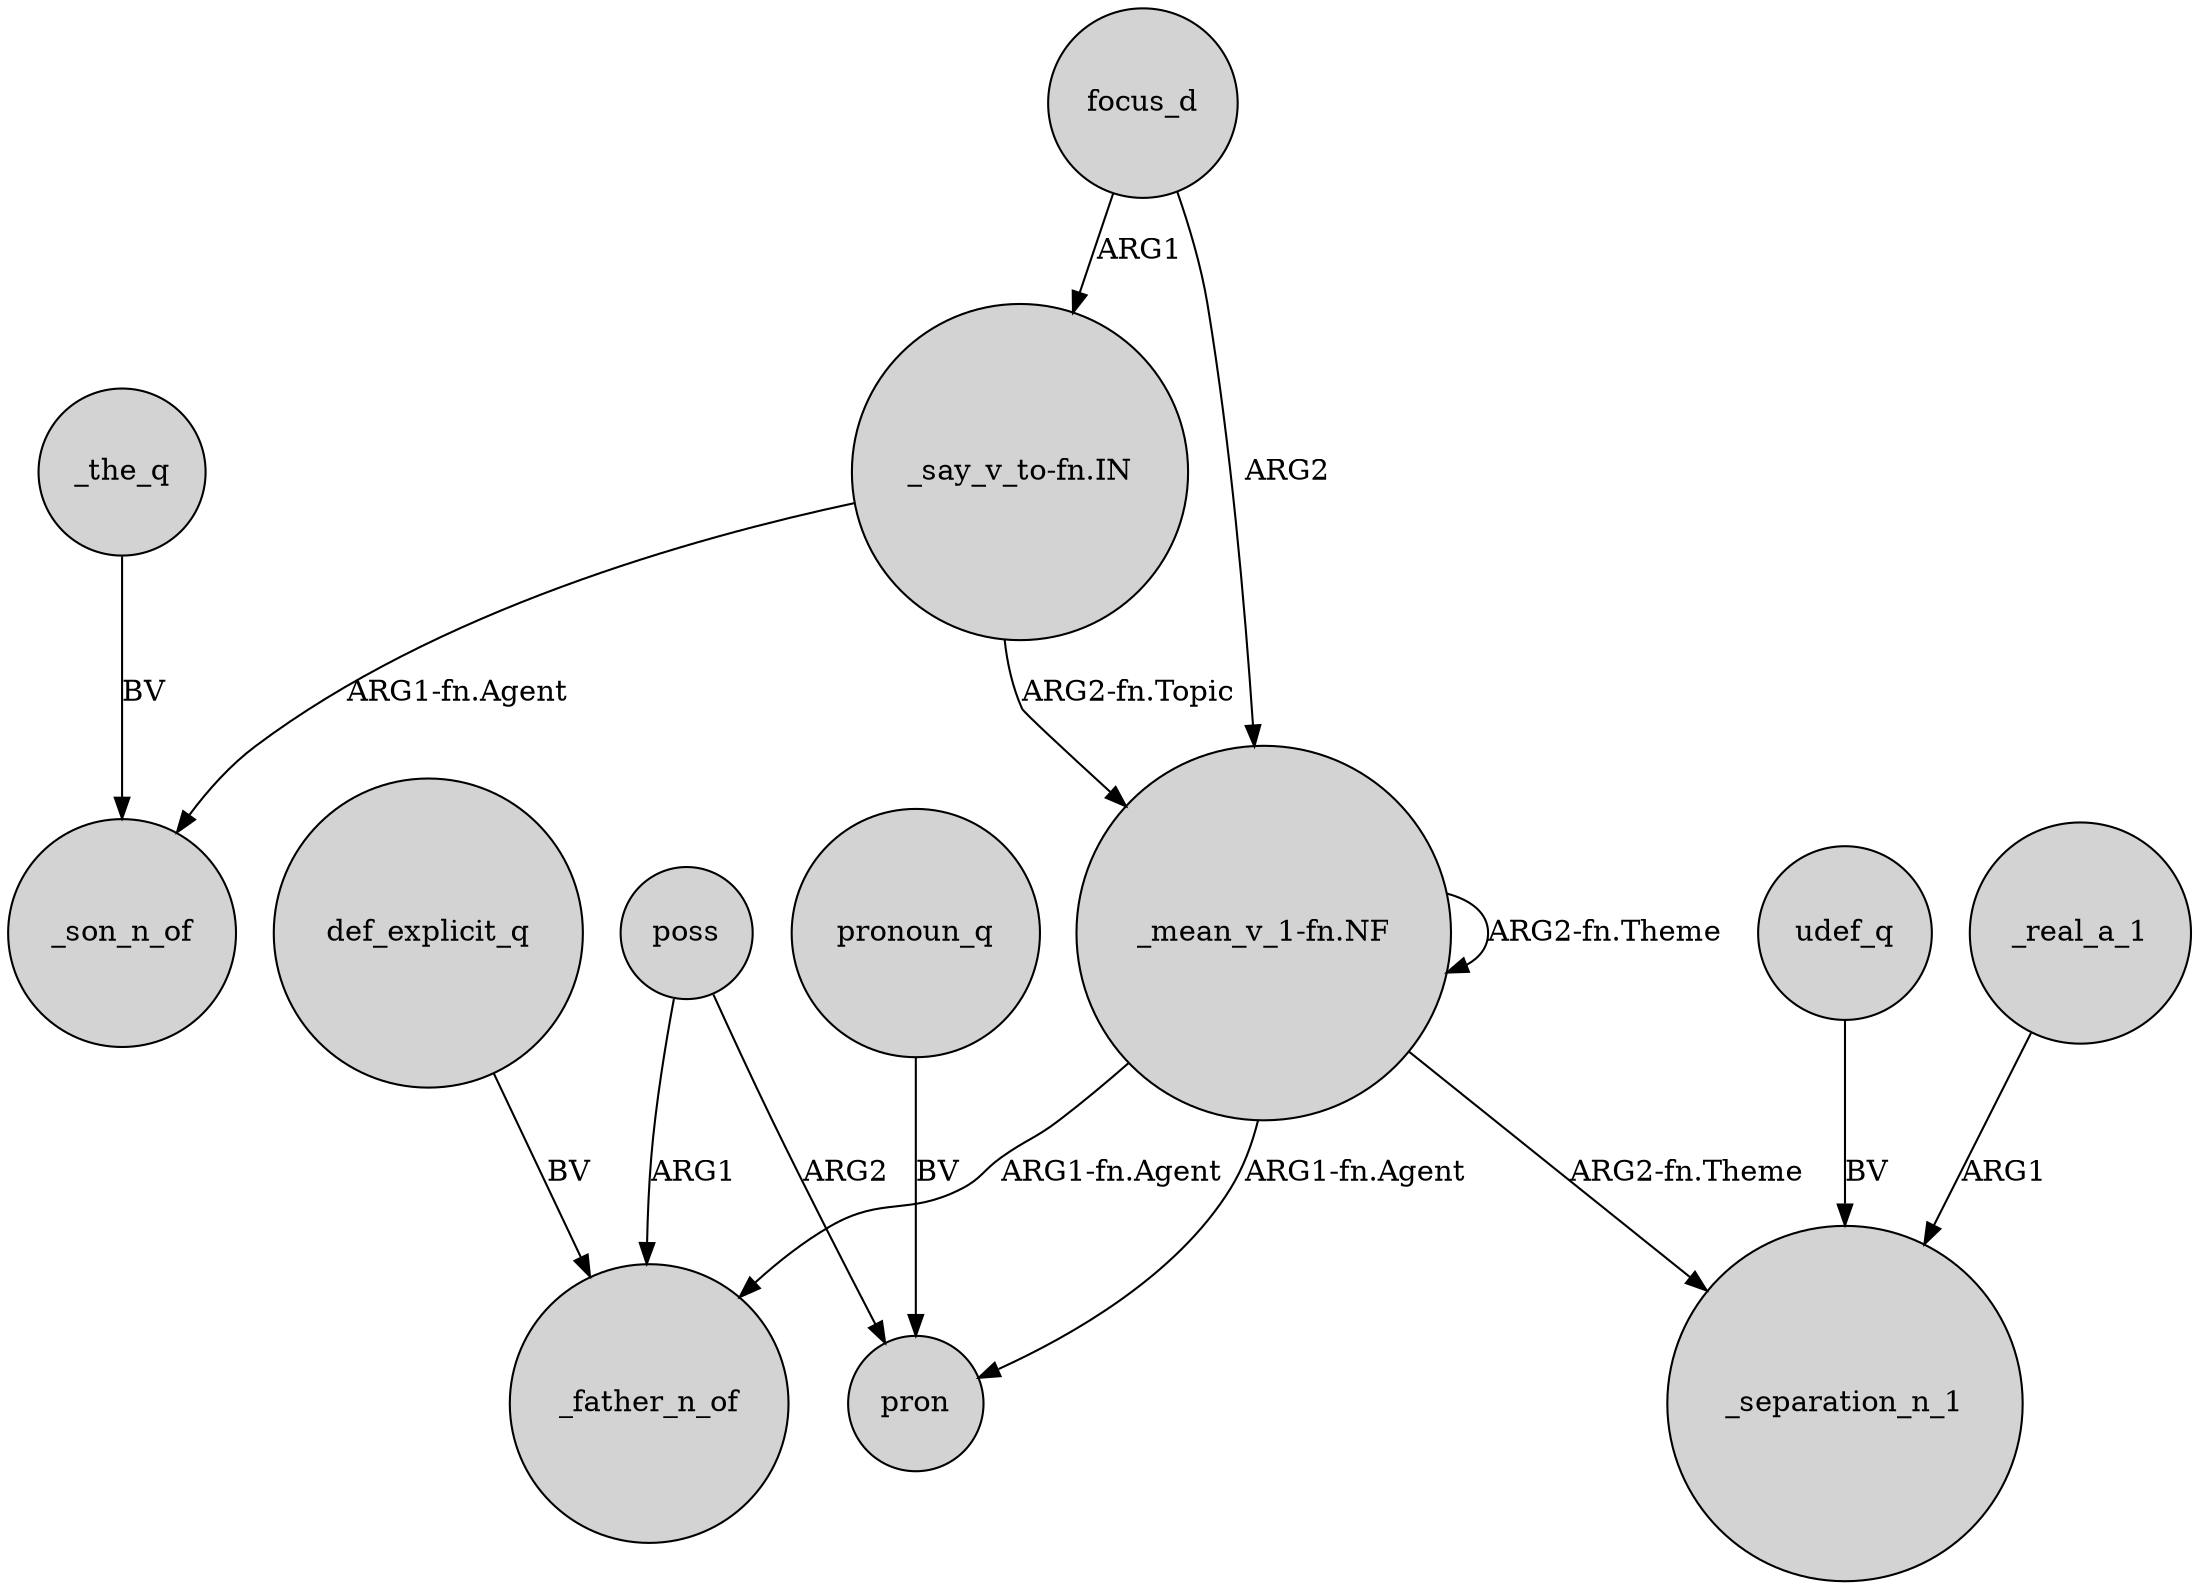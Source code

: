 digraph {
	node [shape=circle style=filled]
	"_mean_v_1-fn.NF" -> "_mean_v_1-fn.NF" [label="ARG2-fn.Theme"]
	poss -> _father_n_of [label=ARG1]
	"_mean_v_1-fn.NF" -> _father_n_of [label="ARG1-fn.Agent"]
	def_explicit_q -> _father_n_of [label=BV]
	"_mean_v_1-fn.NF" -> pron [label="ARG1-fn.Agent"]
	poss -> pron [label=ARG2]
	"_say_v_to-fn.IN" -> _son_n_of [label="ARG1-fn.Agent"]
	focus_d -> "_mean_v_1-fn.NF" [label=ARG2]
	udef_q -> _separation_n_1 [label=BV]
	"_say_v_to-fn.IN" -> "_mean_v_1-fn.NF" [label="ARG2-fn.Topic"]
	_the_q -> _son_n_of [label=BV]
	"_mean_v_1-fn.NF" -> _separation_n_1 [label="ARG2-fn.Theme"]
	_real_a_1 -> _separation_n_1 [label=ARG1]
	focus_d -> "_say_v_to-fn.IN" [label=ARG1]
	pronoun_q -> pron [label=BV]
}
